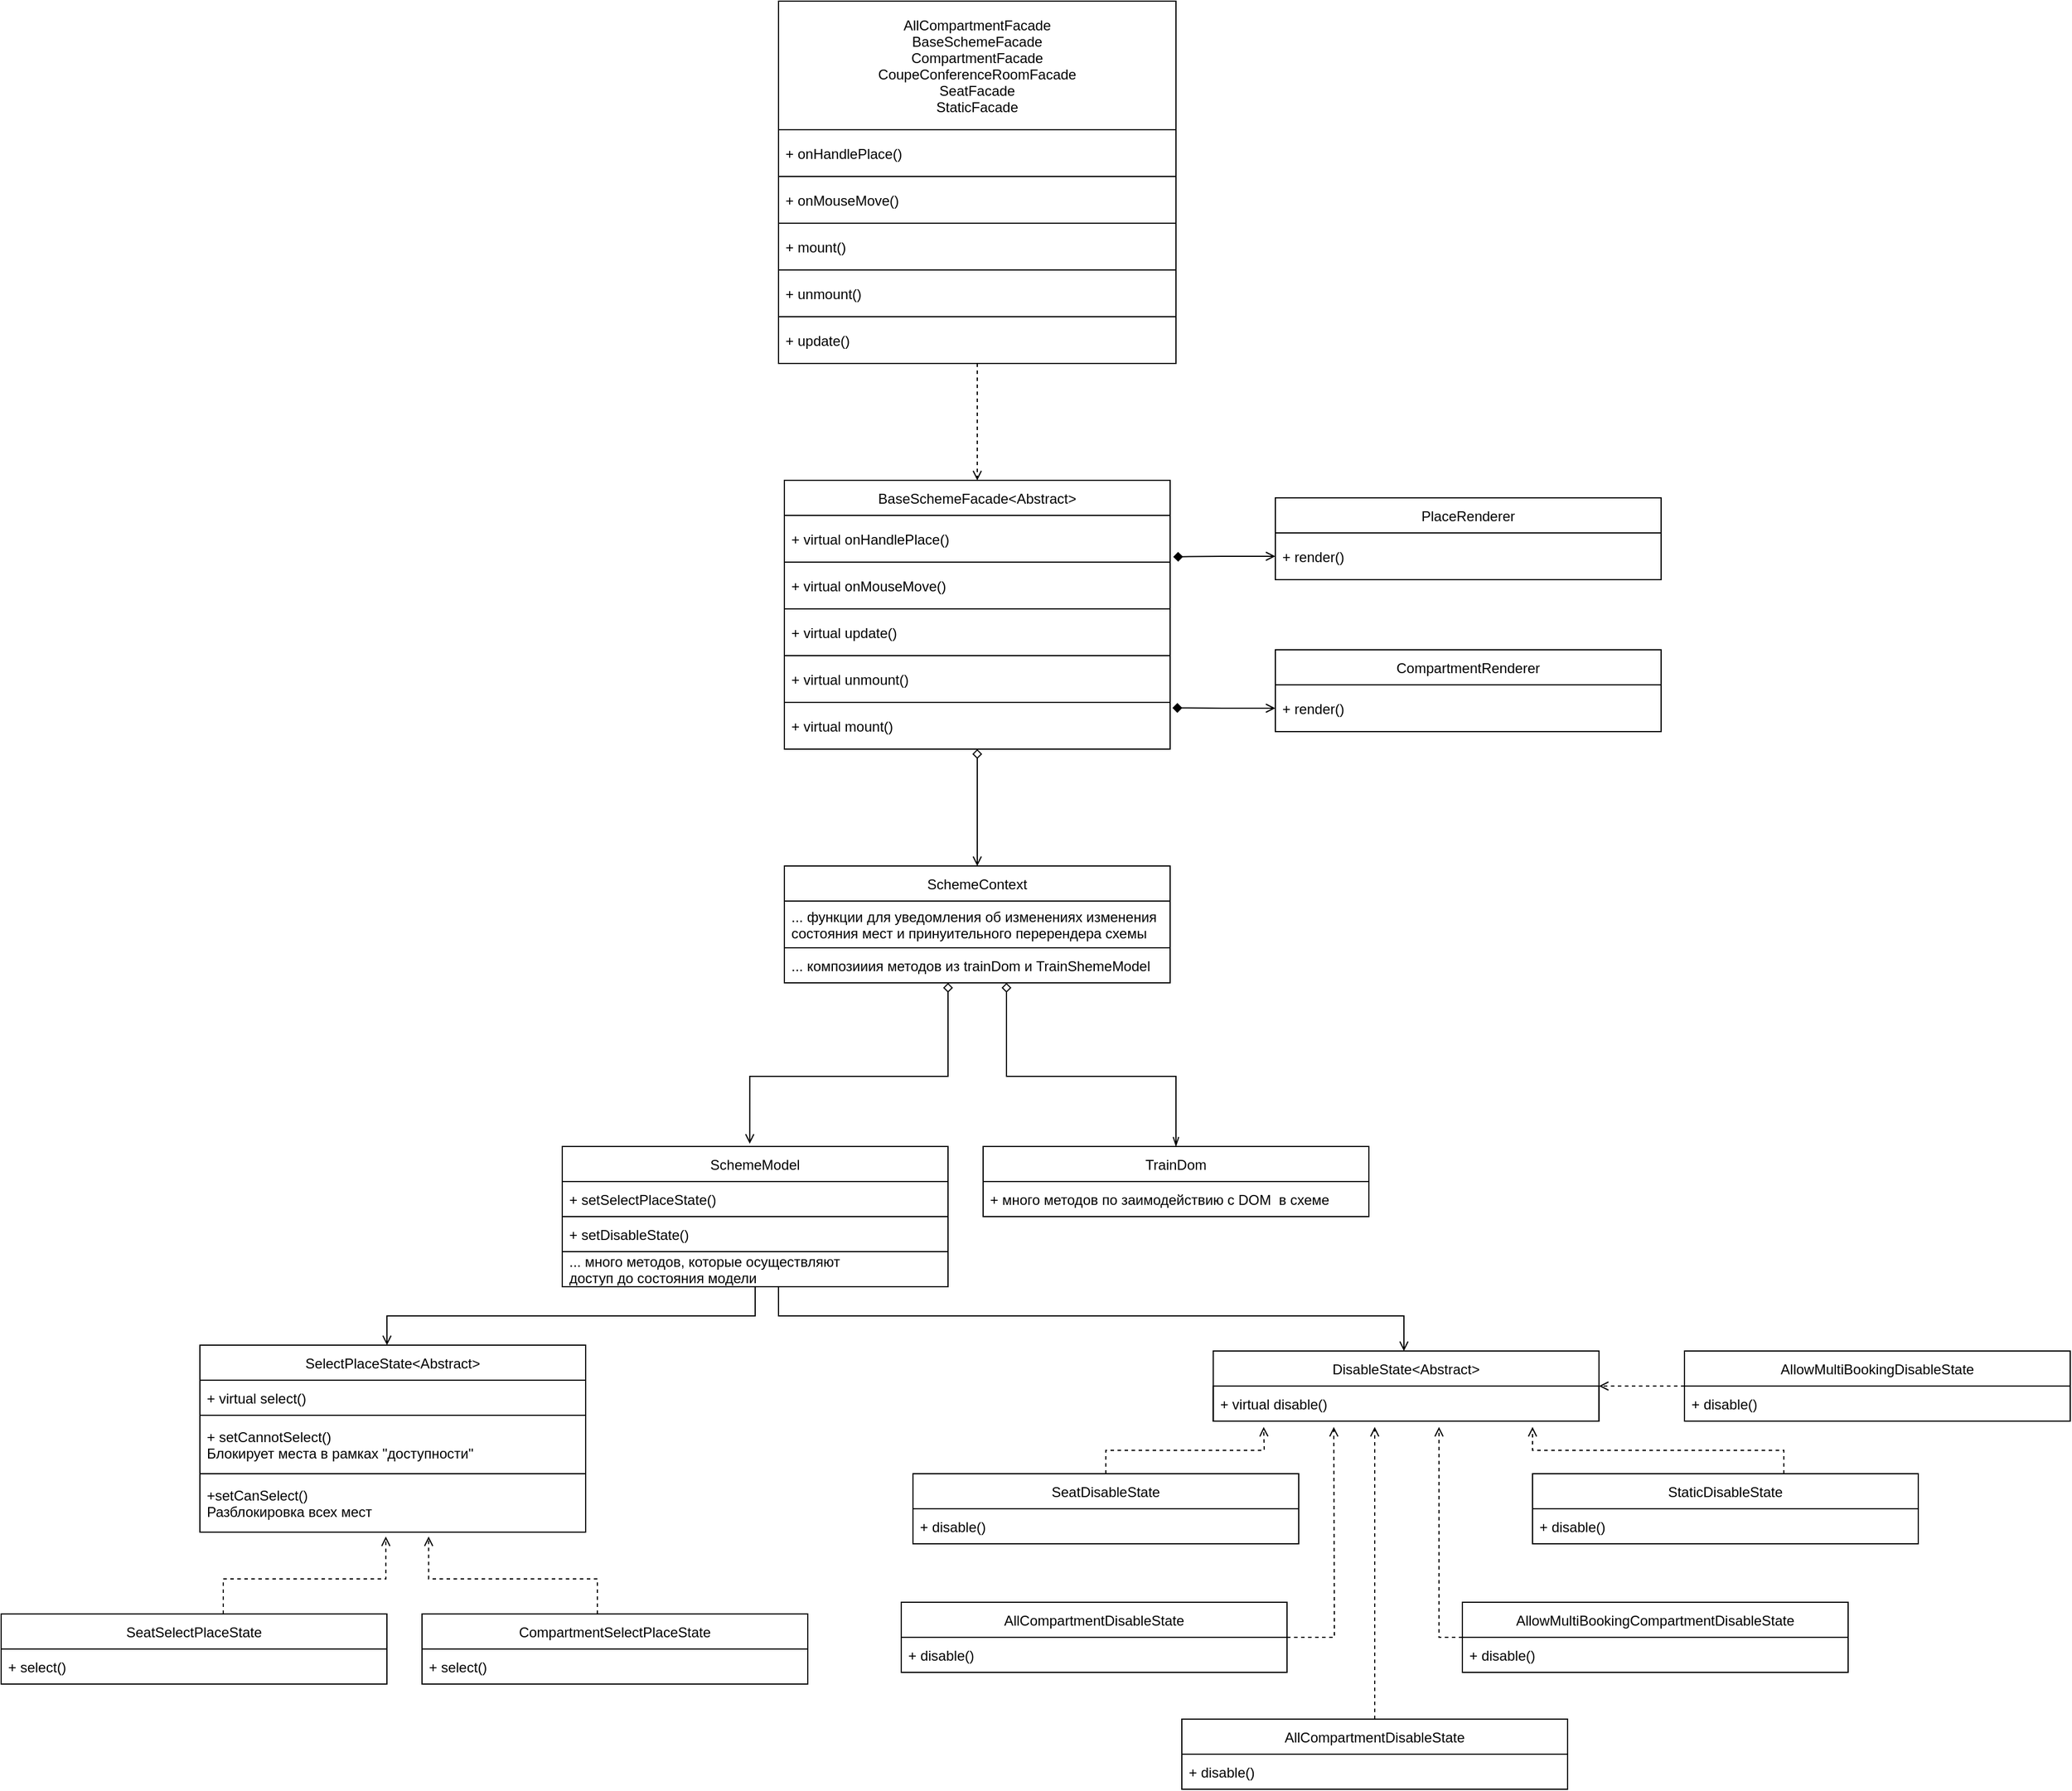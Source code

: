 <mxfile version="20.2.7" type="device"><diagram id="hYmgooFe3tXlQqFOhiUD" name="Страница 1"><mxGraphModel dx="2873" dy="2839" grid="1" gridSize="10" guides="1" tooltips="1" connect="1" arrows="1" fold="1" page="1" pageScale="1" pageWidth="827" pageHeight="1169" math="0" shadow="0"><root><mxCell id="0"/><mxCell id="1" parent="0"/><mxCell id="G-P0jhDOxAThK6m97h5f-13" style="edgeStyle=orthogonalEdgeStyle;rounded=0;orthogonalLoop=1;jettySize=auto;html=1;entryX=0.485;entryY=0;entryDx=0;entryDy=0;entryPerimeter=0;startArrow=none;startFill=0;endArrow=open;endFill=0;" parent="1" source="G-P0jhDOxAThK6m97h5f-1" target="G-P0jhDOxAThK6m97h5f-9" edge="1"><mxGeometry relative="1" as="geometry"/></mxCell><mxCell id="G-P0jhDOxAThK6m97h5f-1" value="SchemeModel" style="swimlane;fontStyle=0;childLayout=stackLayout;horizontal=1;startSize=30;horizontalStack=0;resizeParent=1;resizeParentMax=0;resizeLast=0;collapsible=1;marginBottom=0;" parent="1" vertex="1"><mxGeometry x="770" y="420" width="330" height="120" as="geometry"/></mxCell><mxCell id="G-P0jhDOxAThK6m97h5f-8" value="+ setSelectPlaceState()" style="text;strokeColor=default;fillColor=none;align=left;verticalAlign=middle;spacingLeft=4;spacingRight=4;overflow=hidden;points=[[0,0.5],[1,0.5]];portConstraint=eastwest;rotatable=0;" parent="G-P0jhDOxAThK6m97h5f-1" vertex="1"><mxGeometry y="30" width="330" height="30" as="geometry"/></mxCell><mxCell id="G-P0jhDOxAThK6m97h5f-5" value="+ setDisableState()" style="text;strokeColor=none;fillColor=none;align=left;verticalAlign=middle;spacingLeft=4;spacingRight=4;overflow=hidden;points=[[0,0.5],[1,0.5]];portConstraint=eastwest;rotatable=0;" parent="G-P0jhDOxAThK6m97h5f-1" vertex="1"><mxGeometry y="60" width="330" height="30" as="geometry"/></mxCell><mxCell id="G-P0jhDOxAThK6m97h5f-6" value="... много методов, которые осуществляют &#10;доступ до состояния модели" style="text;strokeColor=default;fillColor=none;align=left;verticalAlign=middle;spacingLeft=4;spacingRight=4;overflow=hidden;points=[[0,0.5],[1,0.5]];portConstraint=eastwest;rotatable=0;" parent="G-P0jhDOxAThK6m97h5f-1" vertex="1"><mxGeometry y="90" width="330" height="30" as="geometry"/></mxCell><mxCell id="G-P0jhDOxAThK6m97h5f-9" value="SelectPlaceState&lt;Abstract&gt;" style="swimlane;fontStyle=0;childLayout=stackLayout;horizontal=1;startSize=30;horizontalStack=0;resizeParent=1;resizeParentMax=0;resizeLast=0;collapsible=1;marginBottom=0;" parent="1" vertex="1"><mxGeometry x="460" y="590" width="330" height="160" as="geometry"/></mxCell><mxCell id="G-P0jhDOxAThK6m97h5f-10" value="+ virtual select() " style="text;strokeColor=default;fillColor=none;align=left;verticalAlign=middle;spacingLeft=4;spacingRight=4;overflow=hidden;points=[[0,0.5],[1,0.5]];portConstraint=eastwest;rotatable=0;" parent="G-P0jhDOxAThK6m97h5f-9" vertex="1"><mxGeometry y="30" width="330" height="30" as="geometry"/></mxCell><mxCell id="G-P0jhDOxAThK6m97h5f-14" value="+ setCannotSelect()&#10;Блокирует места в рамках &quot;доступности&quot;" style="text;strokeColor=default;fillColor=none;align=left;verticalAlign=middle;spacingLeft=4;spacingRight=4;overflow=hidden;points=[[0,0.5],[1,0.5]];portConstraint=eastwest;rotatable=0;" parent="G-P0jhDOxAThK6m97h5f-9" vertex="1"><mxGeometry y="60" width="330" height="50" as="geometry"/></mxCell><mxCell id="G-P0jhDOxAThK6m97h5f-15" value="+setCanSelect() &#10;Разблокировка всех мест" style="text;strokeColor=default;fillColor=none;align=left;verticalAlign=middle;spacingLeft=4;spacingRight=4;overflow=hidden;points=[[0,0.5],[1,0.5]];portConstraint=eastwest;rotatable=0;" parent="G-P0jhDOxAThK6m97h5f-9" vertex="1"><mxGeometry y="110" width="330" height="50" as="geometry"/></mxCell><mxCell id="G-P0jhDOxAThK6m97h5f-25" style="edgeStyle=orthogonalEdgeStyle;rounded=0;orthogonalLoop=1;jettySize=auto;html=1;entryX=0.482;entryY=1.075;entryDx=0;entryDy=0;entryPerimeter=0;startArrow=none;startFill=0;endArrow=open;endFill=0;dashed=1;" parent="1" source="G-P0jhDOxAThK6m97h5f-16" target="G-P0jhDOxAThK6m97h5f-15" edge="1"><mxGeometry relative="1" as="geometry"><Array as="points"><mxPoint x="480" y="790"/><mxPoint x="619" y="790"/></Array></mxGeometry></mxCell><mxCell id="G-P0jhDOxAThK6m97h5f-16" value="SeatSelectPlaceState" style="swimlane;fontStyle=0;childLayout=stackLayout;horizontal=1;startSize=30;horizontalStack=0;resizeParent=1;resizeParentMax=0;resizeLast=0;collapsible=1;marginBottom=0;" parent="1" vertex="1"><mxGeometry x="290" y="820" width="330" height="60" as="geometry"/></mxCell><mxCell id="G-P0jhDOxAThK6m97h5f-17" value="+ select() " style="text;strokeColor=default;fillColor=none;align=left;verticalAlign=middle;spacingLeft=4;spacingRight=4;overflow=hidden;points=[[0,0.5],[1,0.5]];portConstraint=eastwest;rotatable=0;" parent="G-P0jhDOxAThK6m97h5f-16" vertex="1"><mxGeometry y="30" width="330" height="30" as="geometry"/></mxCell><mxCell id="G-P0jhDOxAThK6m97h5f-29" style="edgeStyle=orthogonalEdgeStyle;rounded=0;orthogonalLoop=1;jettySize=auto;html=1;entryX=0.593;entryY=1.075;entryDx=0;entryDy=0;entryPerimeter=0;dashed=1;startArrow=none;startFill=0;endArrow=open;endFill=0;" parent="1" source="G-P0jhDOxAThK6m97h5f-27" target="G-P0jhDOxAThK6m97h5f-15" edge="1"><mxGeometry relative="1" as="geometry"><Array as="points"><mxPoint x="800" y="790"/><mxPoint x="656" y="790"/></Array></mxGeometry></mxCell><mxCell id="G-P0jhDOxAThK6m97h5f-27" value="CompartmentSelectPlaceState" style="swimlane;fontStyle=0;childLayout=stackLayout;horizontal=1;startSize=30;horizontalStack=0;resizeParent=1;resizeParentMax=0;resizeLast=0;collapsible=1;marginBottom=0;" parent="1" vertex="1"><mxGeometry x="650" y="820" width="330" height="60" as="geometry"/></mxCell><mxCell id="G-P0jhDOxAThK6m97h5f-28" value="+ select() " style="text;strokeColor=default;fillColor=none;align=left;verticalAlign=middle;spacingLeft=4;spacingRight=4;overflow=hidden;points=[[0,0.5],[1,0.5]];portConstraint=eastwest;rotatable=0;" parent="G-P0jhDOxAThK6m97h5f-27" vertex="1"><mxGeometry y="30" width="330" height="30" as="geometry"/></mxCell><mxCell id="G-P0jhDOxAThK6m97h5f-35" style="edgeStyle=orthogonalEdgeStyle;rounded=0;orthogonalLoop=1;jettySize=auto;html=1;entryX=0.555;entryY=1;entryDx=0;entryDy=0;entryPerimeter=0;startArrow=open;startFill=0;endArrow=none;endFill=0;" parent="1" source="G-P0jhDOxAThK6m97h5f-30" edge="1"><mxGeometry relative="1" as="geometry"><mxPoint x="1326.8" y="598" as="sourcePoint"/><mxPoint x="954.95" y="540" as="targetPoint"/><Array as="points"><mxPoint x="1490" y="565"/><mxPoint x="955" y="565"/></Array></mxGeometry></mxCell><mxCell id="G-P0jhDOxAThK6m97h5f-30" value="DisableState&lt;Abstract&gt;" style="swimlane;fontStyle=0;childLayout=stackLayout;horizontal=1;startSize=30;horizontalStack=0;resizeParent=1;resizeParentMax=0;resizeLast=0;collapsible=1;marginBottom=0;" parent="1" vertex="1"><mxGeometry x="1326.85" y="595" width="330" height="60" as="geometry"/></mxCell><mxCell id="G-P0jhDOxAThK6m97h5f-31" value="+ virtual disable() " style="text;strokeColor=default;fillColor=none;align=left;verticalAlign=middle;spacingLeft=4;spacingRight=4;overflow=hidden;points=[[0,0.5],[1,0.5]];portConstraint=eastwest;rotatable=0;" parent="G-P0jhDOxAThK6m97h5f-30" vertex="1"><mxGeometry y="30" width="330" height="30" as="geometry"/></mxCell><mxCell id="G-P0jhDOxAThK6m97h5f-50" style="edgeStyle=orthogonalEdgeStyle;rounded=0;orthogonalLoop=1;jettySize=auto;html=1;dashed=1;startArrow=none;startFill=0;endArrow=open;endFill=0;" parent="1" source="G-P0jhDOxAThK6m97h5f-36" edge="1"><mxGeometry relative="1" as="geometry"><mxPoint x="1370" y="660" as="targetPoint"/></mxGeometry></mxCell><mxCell id="G-P0jhDOxAThK6m97h5f-36" value="SeatDisableState" style="swimlane;fontStyle=0;childLayout=stackLayout;horizontal=1;startSize=30;horizontalStack=0;resizeParent=1;resizeParentMax=0;resizeLast=0;collapsible=1;marginBottom=0;" parent="1" vertex="1"><mxGeometry x="1070" y="700" width="330" height="60" as="geometry"/></mxCell><mxCell id="G-P0jhDOxAThK6m97h5f-37" value="+ disable() " style="text;strokeColor=default;fillColor=none;align=left;verticalAlign=middle;spacingLeft=4;spacingRight=4;overflow=hidden;points=[[0,0.5],[1,0.5]];portConstraint=eastwest;rotatable=0;" parent="G-P0jhDOxAThK6m97h5f-36" vertex="1"><mxGeometry y="30" width="330" height="30" as="geometry"/></mxCell><mxCell id="G-P0jhDOxAThK6m97h5f-49" style="edgeStyle=orthogonalEdgeStyle;rounded=0;orthogonalLoop=1;jettySize=auto;html=1;dashed=1;startArrow=none;startFill=0;endArrow=open;endFill=0;" parent="1" source="G-P0jhDOxAThK6m97h5f-40" edge="1"><mxGeometry relative="1" as="geometry"><mxPoint x="1600" y="660" as="targetPoint"/><Array as="points"><mxPoint x="1815" y="680"/><mxPoint x="1600" y="680"/></Array></mxGeometry></mxCell><mxCell id="G-P0jhDOxAThK6m97h5f-40" value="StaticDisableState" style="swimlane;fontStyle=0;childLayout=stackLayout;horizontal=1;startSize=30;horizontalStack=0;resizeParent=1;resizeParentMax=0;resizeLast=0;collapsible=1;marginBottom=0;" parent="1" vertex="1"><mxGeometry x="1600" y="700" width="330" height="60" as="geometry"/></mxCell><mxCell id="G-P0jhDOxAThK6m97h5f-41" value="+ disable() " style="text;strokeColor=default;fillColor=none;align=left;verticalAlign=middle;spacingLeft=4;spacingRight=4;overflow=hidden;points=[[0,0.5],[1,0.5]];portConstraint=eastwest;rotatable=0;" parent="G-P0jhDOxAThK6m97h5f-40" vertex="1"><mxGeometry y="30" width="330" height="30" as="geometry"/></mxCell><mxCell id="G-P0jhDOxAThK6m97h5f-47" style="edgeStyle=orthogonalEdgeStyle;rounded=0;orthogonalLoop=1;jettySize=auto;html=1;entryX=1;entryY=0.5;entryDx=0;entryDy=0;dashed=1;startArrow=none;startFill=0;endArrow=open;endFill=0;" parent="1" source="G-P0jhDOxAThK6m97h5f-43" target="G-P0jhDOxAThK6m97h5f-30" edge="1"><mxGeometry relative="1" as="geometry"><Array as="points"><mxPoint x="2035" y="625"/></Array></mxGeometry></mxCell><mxCell id="G-P0jhDOxAThK6m97h5f-43" value="AllowMultiBookingDisableState" style="swimlane;fontStyle=0;childLayout=stackLayout;horizontal=1;startSize=30;horizontalStack=0;resizeParent=1;resizeParentMax=0;resizeLast=0;collapsible=1;marginBottom=0;" parent="1" vertex="1"><mxGeometry x="1730" y="595" width="330" height="60" as="geometry"/></mxCell><mxCell id="G-P0jhDOxAThK6m97h5f-44" value="+ disable() " style="text;strokeColor=default;fillColor=none;align=left;verticalAlign=middle;spacingLeft=4;spacingRight=4;overflow=hidden;points=[[0,0.5],[1,0.5]];portConstraint=eastwest;rotatable=0;" parent="G-P0jhDOxAThK6m97h5f-43" vertex="1"><mxGeometry y="30" width="330" height="30" as="geometry"/></mxCell><mxCell id="G-P0jhDOxAThK6m97h5f-59" style="edgeStyle=orthogonalEdgeStyle;rounded=0;orthogonalLoop=1;jettySize=auto;html=1;dashed=1;startArrow=none;startFill=0;endArrow=open;endFill=0;" parent="1" source="G-P0jhDOxAThK6m97h5f-53" edge="1"><mxGeometry relative="1" as="geometry"><mxPoint x="1430" y="660" as="targetPoint"/></mxGeometry></mxCell><mxCell id="G-P0jhDOxAThK6m97h5f-53" value="AllCompartmentDisableState" style="swimlane;fontStyle=0;childLayout=stackLayout;horizontal=1;startSize=30;horizontalStack=0;resizeParent=1;resizeParentMax=0;resizeLast=0;collapsible=1;marginBottom=0;" parent="1" vertex="1"><mxGeometry x="1060" y="810" width="330" height="60" as="geometry"/></mxCell><mxCell id="G-P0jhDOxAThK6m97h5f-54" value="+ disable() " style="text;strokeColor=default;fillColor=none;align=left;verticalAlign=middle;spacingLeft=4;spacingRight=4;overflow=hidden;points=[[0,0.5],[1,0.5]];portConstraint=eastwest;rotatable=0;" parent="G-P0jhDOxAThK6m97h5f-53" vertex="1"><mxGeometry y="30" width="330" height="30" as="geometry"/></mxCell><mxCell id="G-P0jhDOxAThK6m97h5f-57" style="edgeStyle=orthogonalEdgeStyle;rounded=0;orthogonalLoop=1;jettySize=auto;html=1;dashed=1;startArrow=none;startFill=0;endArrow=open;endFill=0;" parent="1" source="G-P0jhDOxAThK6m97h5f-55" edge="1"><mxGeometry relative="1" as="geometry"><mxPoint x="1520" y="660" as="targetPoint"/></mxGeometry></mxCell><mxCell id="G-P0jhDOxAThK6m97h5f-55" value="AllowMultiBookingCompartmentDisableState" style="swimlane;fontStyle=0;childLayout=stackLayout;horizontal=1;startSize=30;horizontalStack=0;resizeParent=1;resizeParentMax=0;resizeLast=0;collapsible=1;marginBottom=0;" parent="1" vertex="1"><mxGeometry x="1540" y="810" width="330" height="60" as="geometry"/></mxCell><mxCell id="G-P0jhDOxAThK6m97h5f-56" value="+ disable() " style="text;strokeColor=default;fillColor=none;align=left;verticalAlign=middle;spacingLeft=4;spacingRight=4;overflow=hidden;points=[[0,0.5],[1,0.5]];portConstraint=eastwest;rotatable=0;" parent="G-P0jhDOxAThK6m97h5f-55" vertex="1"><mxGeometry y="30" width="330" height="30" as="geometry"/></mxCell><mxCell id="G-P0jhDOxAThK6m97h5f-62" style="edgeStyle=orthogonalEdgeStyle;rounded=0;orthogonalLoop=1;jettySize=auto;html=1;dashed=1;startArrow=none;startFill=0;endArrow=open;endFill=0;" parent="1" source="G-P0jhDOxAThK6m97h5f-60" edge="1"><mxGeometry relative="1" as="geometry"><mxPoint x="1465" y="660" as="targetPoint"/></mxGeometry></mxCell><mxCell id="G-P0jhDOxAThK6m97h5f-60" value="AllCompartmentDisableState" style="swimlane;fontStyle=0;childLayout=stackLayout;horizontal=1;startSize=30;horizontalStack=0;resizeParent=1;resizeParentMax=0;resizeLast=0;collapsible=1;marginBottom=0;" parent="1" vertex="1"><mxGeometry x="1300" y="910" width="330" height="60" as="geometry"/></mxCell><mxCell id="G-P0jhDOxAThK6m97h5f-61" value="+ disable() " style="text;strokeColor=default;fillColor=none;align=left;verticalAlign=middle;spacingLeft=4;spacingRight=4;overflow=hidden;points=[[0,0.5],[1,0.5]];portConstraint=eastwest;rotatable=0;" parent="G-P0jhDOxAThK6m97h5f-60" vertex="1"><mxGeometry y="30" width="330" height="30" as="geometry"/></mxCell><mxCell id="zJ_kZ8Z_UCkIgvJMIYXj-5" style="edgeStyle=orthogonalEdgeStyle;rounded=0;orthogonalLoop=1;jettySize=auto;html=1;entryX=0.486;entryY=-0.02;entryDx=0;entryDy=0;entryPerimeter=0;startArrow=diamond;startFill=0;endArrow=open;endFill=0;" edge="1" parent="1" source="G-P0jhDOxAThK6m97h5f-63" target="G-P0jhDOxAThK6m97h5f-1"><mxGeometry relative="1" as="geometry"><Array as="points"><mxPoint x="1100" y="360"/><mxPoint x="930" y="360"/></Array></mxGeometry></mxCell><mxCell id="zJ_kZ8Z_UCkIgvJMIYXj-6" style="edgeStyle=orthogonalEdgeStyle;rounded=0;orthogonalLoop=1;jettySize=auto;html=1;entryX=0.5;entryY=0;entryDx=0;entryDy=0;startArrow=diamond;startFill=0;endArrow=openThin;endFill=0;" edge="1" parent="1" source="G-P0jhDOxAThK6m97h5f-63" target="zJ_kZ8Z_UCkIgvJMIYXj-1"><mxGeometry relative="1" as="geometry"><Array as="points"><mxPoint x="1150" y="360"/><mxPoint x="1295" y="360"/></Array></mxGeometry></mxCell><mxCell id="G-P0jhDOxAThK6m97h5f-63" value="SchemeContext" style="swimlane;fontStyle=0;childLayout=stackLayout;horizontal=1;startSize=30;horizontalStack=0;resizeParent=1;resizeParentMax=0;resizeLast=0;collapsible=1;marginBottom=0;" parent="1" vertex="1"><mxGeometry x="960" y="180" width="330" height="100" as="geometry"/></mxCell><mxCell id="G-P0jhDOxAThK6m97h5f-65" value="... функции для уведомления об изменениях изменения &#10;состояния мест и принуительного перерендера схемы" style="text;strokeColor=none;fillColor=none;align=left;verticalAlign=middle;spacingLeft=4;spacingRight=4;overflow=hidden;points=[[0,0.5],[1,0.5]];portConstraint=eastwest;rotatable=0;" parent="G-P0jhDOxAThK6m97h5f-63" vertex="1"><mxGeometry y="30" width="330" height="40" as="geometry"/></mxCell><mxCell id="G-P0jhDOxAThK6m97h5f-66" value="... композииия методов из trainDom и TrainShemeModel" style="text;strokeColor=default;fillColor=none;align=left;verticalAlign=middle;spacingLeft=4;spacingRight=4;overflow=hidden;points=[[0,0.5],[1,0.5]];portConstraint=eastwest;rotatable=0;" parent="G-P0jhDOxAThK6m97h5f-63" vertex="1"><mxGeometry y="70" width="330" height="30" as="geometry"/></mxCell><mxCell id="zJ_kZ8Z_UCkIgvJMIYXj-1" value="TrainDom" style="swimlane;fontStyle=0;childLayout=stackLayout;horizontal=1;startSize=30;horizontalStack=0;resizeParent=1;resizeParentMax=0;resizeLast=0;collapsible=1;marginBottom=0;" vertex="1" parent="1"><mxGeometry x="1130" y="420" width="330" height="60" as="geometry"/></mxCell><mxCell id="zJ_kZ8Z_UCkIgvJMIYXj-2" value="+ много методов по заимодействию с DOM  в схеме" style="text;strokeColor=default;fillColor=none;align=left;verticalAlign=middle;spacingLeft=4;spacingRight=4;overflow=hidden;points=[[0,0.5],[1,0.5]];portConstraint=eastwest;rotatable=0;" vertex="1" parent="zJ_kZ8Z_UCkIgvJMIYXj-1"><mxGeometry y="30" width="330" height="30" as="geometry"/></mxCell><mxCell id="zJ_kZ8Z_UCkIgvJMIYXj-7" value="PlaceRenderer" style="swimlane;fontStyle=0;childLayout=stackLayout;horizontal=1;startSize=30;horizontalStack=0;resizeParent=1;resizeParentMax=0;resizeLast=0;collapsible=1;marginBottom=0;" vertex="1" parent="1"><mxGeometry x="1380" y="-135" width="330" height="70" as="geometry"/></mxCell><mxCell id="zJ_kZ8Z_UCkIgvJMIYXj-8" value="+ render()" style="text;strokeColor=none;fillColor=none;align=left;verticalAlign=middle;spacingLeft=4;spacingRight=4;overflow=hidden;points=[[0,0.5],[1,0.5]];portConstraint=eastwest;rotatable=0;" vertex="1" parent="zJ_kZ8Z_UCkIgvJMIYXj-7"><mxGeometry y="30" width="330" height="40" as="geometry"/></mxCell><mxCell id="zJ_kZ8Z_UCkIgvJMIYXj-10" value="CompartmentRenderer" style="swimlane;fontStyle=0;childLayout=stackLayout;horizontal=1;startSize=30;horizontalStack=0;resizeParent=1;resizeParentMax=0;resizeLast=0;collapsible=1;marginBottom=0;" vertex="1" parent="1"><mxGeometry x="1380" y="-5" width="330" height="70" as="geometry"/></mxCell><mxCell id="zJ_kZ8Z_UCkIgvJMIYXj-14" value="+ render()" style="text;strokeColor=none;fillColor=none;align=left;verticalAlign=middle;spacingLeft=4;spacingRight=4;overflow=hidden;points=[[0,0.5],[1,0.5]];portConstraint=eastwest;rotatable=0;" vertex="1" parent="zJ_kZ8Z_UCkIgvJMIYXj-10"><mxGeometry y="30" width="330" height="40" as="geometry"/></mxCell><mxCell id="zJ_kZ8Z_UCkIgvJMIYXj-17" style="edgeStyle=orthogonalEdgeStyle;rounded=0;orthogonalLoop=1;jettySize=auto;html=1;entryX=0.5;entryY=0;entryDx=0;entryDy=0;startArrow=diamond;startFill=0;endArrow=open;endFill=0;" edge="1" parent="1" source="zJ_kZ8Z_UCkIgvJMIYXj-15" target="G-P0jhDOxAThK6m97h5f-63"><mxGeometry relative="1" as="geometry"/></mxCell><mxCell id="zJ_kZ8Z_UCkIgvJMIYXj-15" value="BaseSchemeFacade&lt;Abstract&gt;" style="swimlane;fontStyle=0;childLayout=stackLayout;horizontal=1;startSize=30;horizontalStack=0;resizeParent=1;resizeParentMax=0;resizeLast=0;collapsible=1;marginBottom=0;" vertex="1" parent="1"><mxGeometry x="960" y="-150" width="330" height="230" as="geometry"/></mxCell><mxCell id="zJ_kZ8Z_UCkIgvJMIYXj-16" value="+ virtual onHandlePlace()" style="text;strokeColor=default;fillColor=none;align=left;verticalAlign=middle;spacingLeft=4;spacingRight=4;overflow=hidden;points=[[0,0.5],[1,0.5]];portConstraint=eastwest;rotatable=0;" vertex="1" parent="zJ_kZ8Z_UCkIgvJMIYXj-15"><mxGeometry y="30" width="330" height="40" as="geometry"/></mxCell><mxCell id="zJ_kZ8Z_UCkIgvJMIYXj-19" value="+ virtual onMouseMove()" style="text;strokeColor=default;fillColor=none;align=left;verticalAlign=middle;spacingLeft=4;spacingRight=4;overflow=hidden;points=[[0,0.5],[1,0.5]];portConstraint=eastwest;rotatable=0;" vertex="1" parent="zJ_kZ8Z_UCkIgvJMIYXj-15"><mxGeometry y="70" width="330" height="40" as="geometry"/></mxCell><mxCell id="zJ_kZ8Z_UCkIgvJMIYXj-18" value="+ virtual update()" style="text;strokeColor=none;fillColor=none;align=left;verticalAlign=middle;spacingLeft=4;spacingRight=4;overflow=hidden;points=[[0,0.5],[1,0.5]];portConstraint=eastwest;rotatable=0;" vertex="1" parent="zJ_kZ8Z_UCkIgvJMIYXj-15"><mxGeometry y="110" width="330" height="40" as="geometry"/></mxCell><mxCell id="zJ_kZ8Z_UCkIgvJMIYXj-20" value="+ virtual unmount()" style="text;strokeColor=default;fillColor=none;align=left;verticalAlign=middle;spacingLeft=4;spacingRight=4;overflow=hidden;points=[[0,0.5],[1,0.5]];portConstraint=eastwest;rotatable=0;" vertex="1" parent="zJ_kZ8Z_UCkIgvJMIYXj-15"><mxGeometry y="150" width="330" height="40" as="geometry"/></mxCell><mxCell id="zJ_kZ8Z_UCkIgvJMIYXj-21" value="+ virtual mount()" style="text;strokeColor=none;fillColor=none;align=left;verticalAlign=middle;spacingLeft=4;spacingRight=4;overflow=hidden;points=[[0,0.5],[1,0.5]];portConstraint=eastwest;rotatable=0;" vertex="1" parent="zJ_kZ8Z_UCkIgvJMIYXj-15"><mxGeometry y="190" width="330" height="40" as="geometry"/></mxCell><mxCell id="zJ_kZ8Z_UCkIgvJMIYXj-22" style="edgeStyle=orthogonalEdgeStyle;rounded=0;orthogonalLoop=1;jettySize=auto;html=1;entryX=1.008;entryY=0.886;entryDx=0;entryDy=0;entryPerimeter=0;startArrow=open;startFill=0;endArrow=diamond;endFill=1;" edge="1" parent="1" source="zJ_kZ8Z_UCkIgvJMIYXj-8" target="zJ_kZ8Z_UCkIgvJMIYXj-16"><mxGeometry relative="1" as="geometry"/></mxCell><mxCell id="zJ_kZ8Z_UCkIgvJMIYXj-23" style="edgeStyle=orthogonalEdgeStyle;rounded=0;orthogonalLoop=1;jettySize=auto;html=1;entryX=1.006;entryY=0.118;entryDx=0;entryDy=0;entryPerimeter=0;startArrow=open;startFill=0;endArrow=diamond;endFill=1;" edge="1" parent="1" source="zJ_kZ8Z_UCkIgvJMIYXj-14" target="zJ_kZ8Z_UCkIgvJMIYXj-21"><mxGeometry relative="1" as="geometry"/></mxCell><mxCell id="zJ_kZ8Z_UCkIgvJMIYXj-31" style="edgeStyle=orthogonalEdgeStyle;rounded=0;orthogonalLoop=1;jettySize=auto;html=1;entryX=0.5;entryY=0;entryDx=0;entryDy=0;startArrow=none;startFill=0;endArrow=open;endFill=0;dashed=1;" edge="1" parent="1" source="zJ_kZ8Z_UCkIgvJMIYXj-25" target="zJ_kZ8Z_UCkIgvJMIYXj-15"><mxGeometry relative="1" as="geometry"/></mxCell><mxCell id="zJ_kZ8Z_UCkIgvJMIYXj-25" value="AllCompartmentFacade&#10;BaseSchemeFacade&#10;CompartmentFacade&#10;CoupeСonferenceRoomFacade&#10;SeatFacade&#10;StaticFacade" style="swimlane;fontStyle=0;childLayout=stackLayout;horizontal=1;startSize=110;horizontalStack=0;resizeParent=1;resizeParentMax=0;resizeLast=0;collapsible=1;marginBottom=0;" vertex="1" parent="1"><mxGeometry x="955" y="-560" width="340" height="310" as="geometry"/></mxCell><mxCell id="zJ_kZ8Z_UCkIgvJMIYXj-32" value="+ onHandlePlace()" style="text;strokeColor=default;fillColor=none;align=left;verticalAlign=middle;spacingLeft=4;spacingRight=4;overflow=hidden;points=[[0,0.5],[1,0.5]];portConstraint=eastwest;rotatable=0;" vertex="1" parent="zJ_kZ8Z_UCkIgvJMIYXj-25"><mxGeometry y="110" width="340" height="40" as="geometry"/></mxCell><mxCell id="zJ_kZ8Z_UCkIgvJMIYXj-33" value="+ onMouseMove()" style="text;strokeColor=default;fillColor=none;align=left;verticalAlign=middle;spacingLeft=4;spacingRight=4;overflow=hidden;points=[[0,0.5],[1,0.5]];portConstraint=eastwest;rotatable=0;" vertex="1" parent="zJ_kZ8Z_UCkIgvJMIYXj-25"><mxGeometry y="150" width="340" height="40" as="geometry"/></mxCell><mxCell id="zJ_kZ8Z_UCkIgvJMIYXj-36" value="+ mount()" style="text;strokeColor=none;fillColor=none;align=left;verticalAlign=middle;spacingLeft=4;spacingRight=4;overflow=hidden;points=[[0,0.5],[1,0.5]];portConstraint=eastwest;rotatable=0;" vertex="1" parent="zJ_kZ8Z_UCkIgvJMIYXj-25"><mxGeometry y="190" width="340" height="40" as="geometry"/></mxCell><mxCell id="zJ_kZ8Z_UCkIgvJMIYXj-35" value="+ unmount()" style="text;strokeColor=default;fillColor=none;align=left;verticalAlign=middle;spacingLeft=4;spacingRight=4;overflow=hidden;points=[[0,0.5],[1,0.5]];portConstraint=eastwest;rotatable=0;" vertex="1" parent="zJ_kZ8Z_UCkIgvJMIYXj-25"><mxGeometry y="230" width="340" height="40" as="geometry"/></mxCell><mxCell id="zJ_kZ8Z_UCkIgvJMIYXj-34" value="+ update()" style="text;strokeColor=none;fillColor=none;align=left;verticalAlign=middle;spacingLeft=4;spacingRight=4;overflow=hidden;points=[[0,0.5],[1,0.5]];portConstraint=eastwest;rotatable=0;" vertex="1" parent="zJ_kZ8Z_UCkIgvJMIYXj-25"><mxGeometry y="270" width="340" height="40" as="geometry"/></mxCell></root></mxGraphModel></diagram></mxfile>